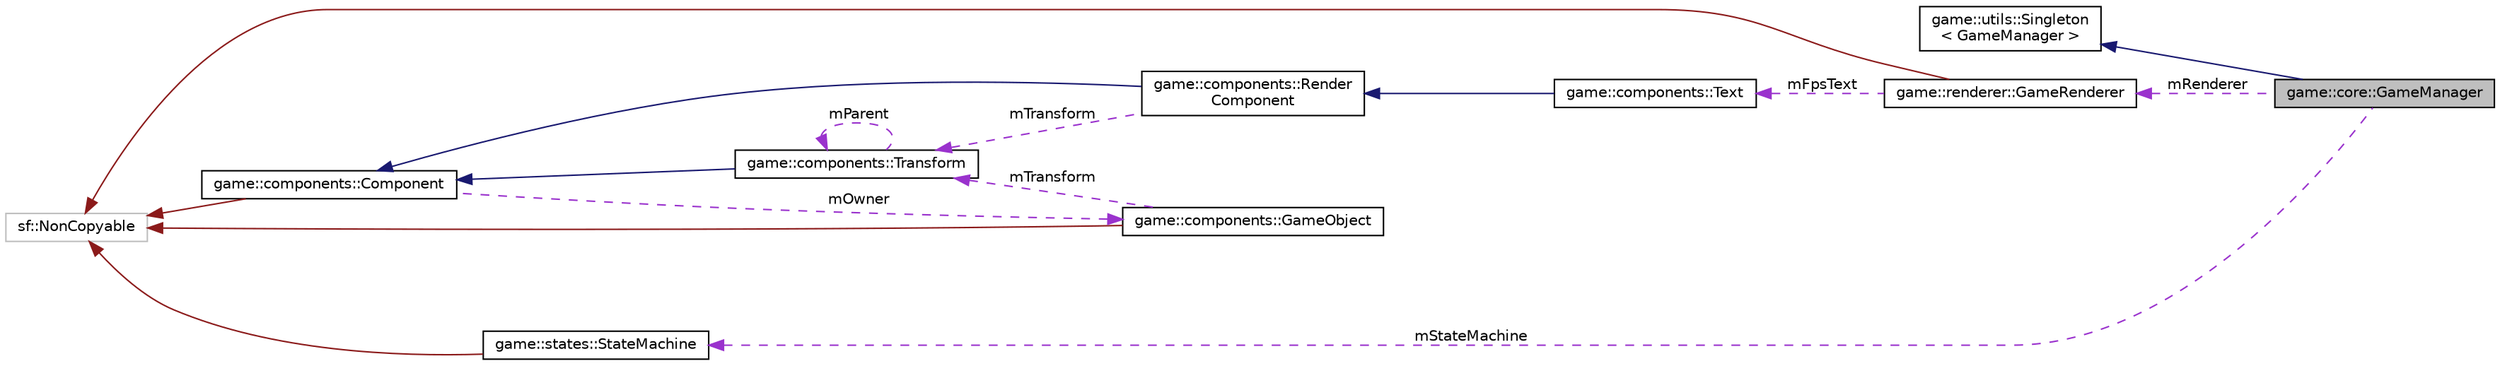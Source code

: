 digraph "game::core::GameManager"
{
 // LATEX_PDF_SIZE
  edge [fontname="Helvetica",fontsize="10",labelfontname="Helvetica",labelfontsize="10"];
  node [fontname="Helvetica",fontsize="10",shape=record];
  rankdir="LR";
  Node1 [label="game::core::GameManager",height=0.2,width=0.4,color="black", fillcolor="grey75", style="filled", fontcolor="black",tooltip="manager class that initialize, runs, updates and closes the game window"];
  Node2 -> Node1 [dir="back",color="midnightblue",fontsize="10",style="solid",fontname="Helvetica"];
  Node2 [label="game::utils::Singleton\l\< GameManager \>",height=0.2,width=0.4,color="black", fillcolor="white", style="filled",URL="$classgame_1_1utils_1_1Singleton.html",tooltip=" "];
  Node3 -> Node1 [dir="back",color="darkorchid3",fontsize="10",style="dashed",label=" mRenderer" ,fontname="Helvetica"];
  Node3 [label="game::renderer::GameRenderer",height=0.2,width=0.4,color="black", fillcolor="white", style="filled",URL="$classgame_1_1renderer_1_1GameRenderer.html",tooltip="game drawable renderer"];
  Node4 -> Node3 [dir="back",color="firebrick4",fontsize="10",style="solid",fontname="Helvetica"];
  Node4 [label="sf::NonCopyable",height=0.2,width=0.4,color="grey75", fillcolor="white", style="filled",tooltip=" "];
  Node5 -> Node3 [dir="back",color="darkorchid3",fontsize="10",style="dashed",label=" mFpsText" ,fontname="Helvetica"];
  Node5 [label="game::components::Text",height=0.2,width=0.4,color="black", fillcolor="white", style="filled",URL="$classgame_1_1components_1_1Text.html",tooltip="drawable for texts"];
  Node6 -> Node5 [dir="back",color="midnightblue",fontsize="10",style="solid",fontname="Helvetica"];
  Node6 [label="game::components::Render\lComponent",height=0.2,width=0.4,color="black", fillcolor="white", style="filled",URL="$classgame_1_1components_1_1RenderComponent.html",tooltip="base class for all the drawables in the game"];
  Node7 -> Node6 [dir="back",color="midnightblue",fontsize="10",style="solid",fontname="Helvetica"];
  Node7 [label="game::components::Component",height=0.2,width=0.4,color="black", fillcolor="white", style="filled",URL="$classgame_1_1components_1_1Component.html",tooltip="base class for all components"];
  Node4 -> Node7 [dir="back",color="firebrick4",fontsize="10",style="solid",fontname="Helvetica"];
  Node8 -> Node7 [dir="back",color="darkorchid3",fontsize="10",style="dashed",label=" mOwner" ,fontname="Helvetica"];
  Node8 [label="game::components::GameObject",height=0.2,width=0.4,color="black", fillcolor="white", style="filled",URL="$classgame_1_1components_1_1GameObject.html",tooltip="container class for a group of components"];
  Node4 -> Node8 [dir="back",color="firebrick4",fontsize="10",style="solid",fontname="Helvetica"];
  Node9 -> Node8 [dir="back",color="darkorchid3",fontsize="10",style="dashed",label=" mTransform" ,fontname="Helvetica"];
  Node9 [label="game::components::Transform",height=0.2,width=0.4,color="black", fillcolor="white", style="filled",URL="$classgame_1_1components_1_1Transform.html",tooltip="transform component of a gameobject"];
  Node7 -> Node9 [dir="back",color="midnightblue",fontsize="10",style="solid",fontname="Helvetica"];
  Node9 -> Node9 [dir="back",color="darkorchid3",fontsize="10",style="dashed",label=" mParent" ,fontname="Helvetica"];
  Node9 -> Node6 [dir="back",color="darkorchid3",fontsize="10",style="dashed",label=" mTransform" ,fontname="Helvetica"];
  Node10 -> Node1 [dir="back",color="darkorchid3",fontsize="10",style="dashed",label=" mStateMachine" ,fontname="Helvetica"];
  Node10 [label="game::states::StateMachine",height=0.2,width=0.4,color="black", fillcolor="white", style="filled",URL="$classgame_1_1states_1_1StateMachine.html",tooltip="implementation of a pushdown state machine"];
  Node4 -> Node10 [dir="back",color="firebrick4",fontsize="10",style="solid",fontname="Helvetica"];
}
